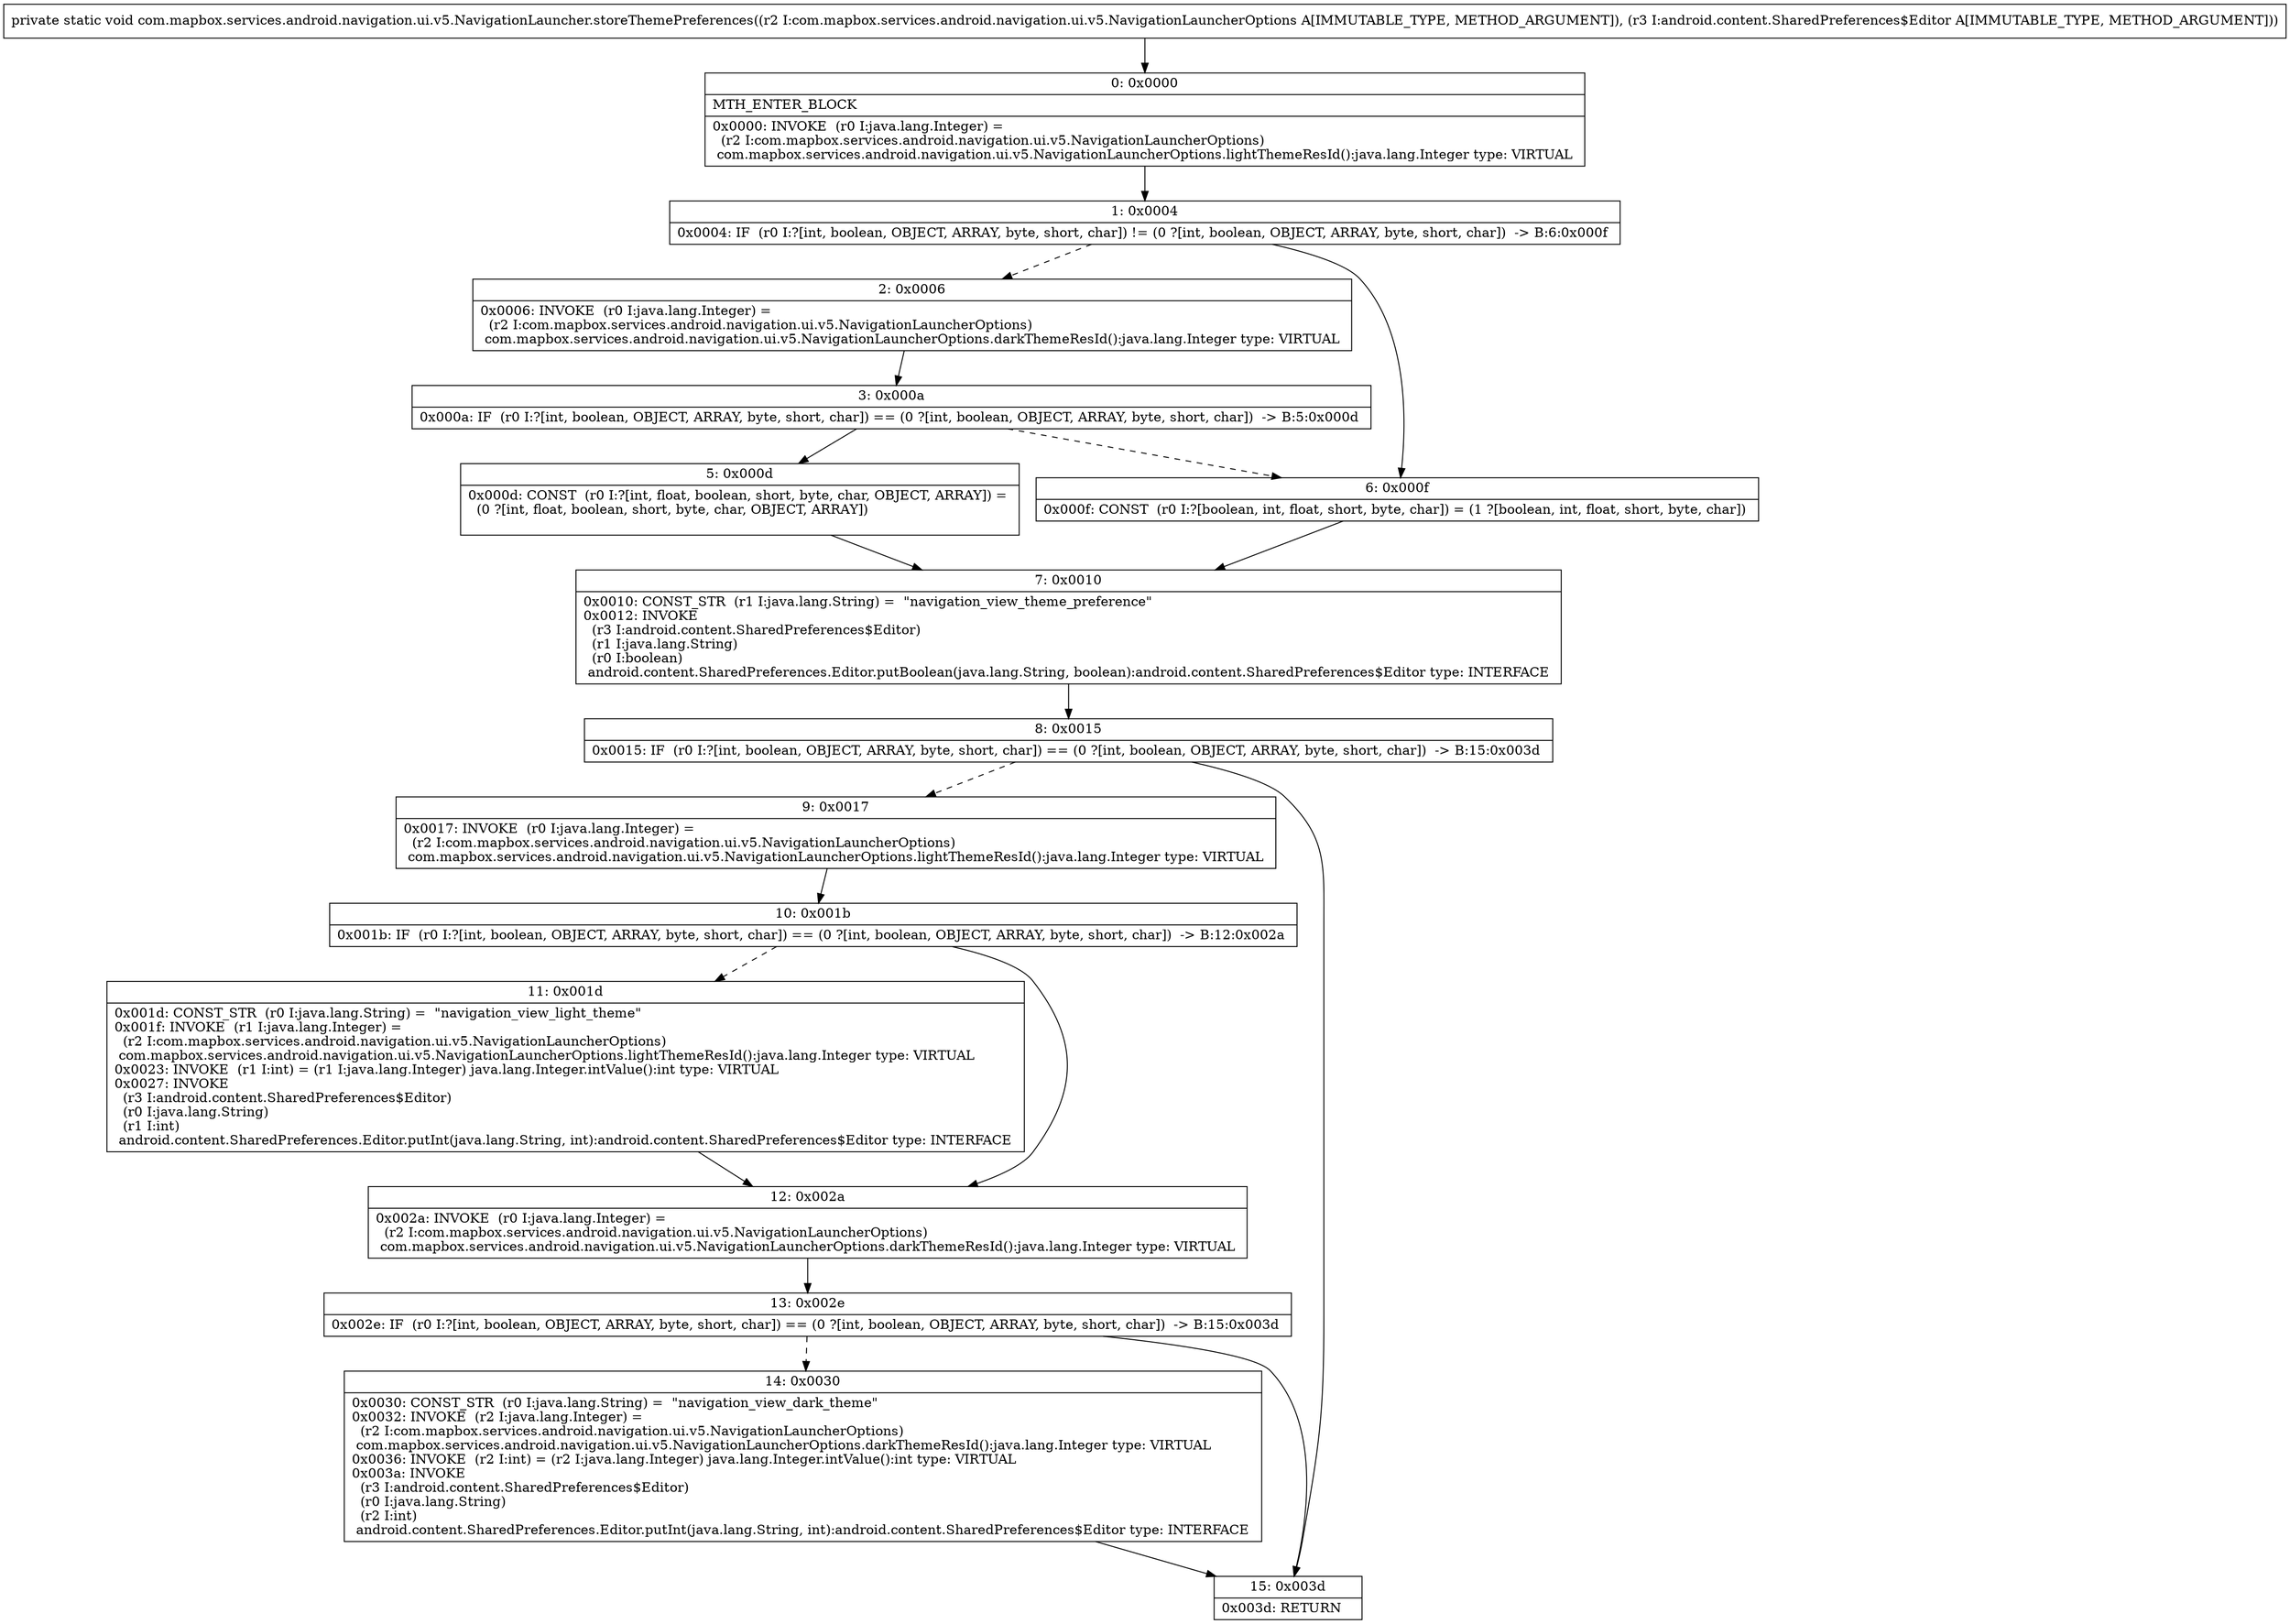 digraph "CFG forcom.mapbox.services.android.navigation.ui.v5.NavigationLauncher.storeThemePreferences(Lcom\/mapbox\/services\/android\/navigation\/ui\/v5\/NavigationLauncherOptions;Landroid\/content\/SharedPreferences$Editor;)V" {
Node_0 [shape=record,label="{0\:\ 0x0000|MTH_ENTER_BLOCK\l|0x0000: INVOKE  (r0 I:java.lang.Integer) = \l  (r2 I:com.mapbox.services.android.navigation.ui.v5.NavigationLauncherOptions)\l com.mapbox.services.android.navigation.ui.v5.NavigationLauncherOptions.lightThemeResId():java.lang.Integer type: VIRTUAL \l}"];
Node_1 [shape=record,label="{1\:\ 0x0004|0x0004: IF  (r0 I:?[int, boolean, OBJECT, ARRAY, byte, short, char]) != (0 ?[int, boolean, OBJECT, ARRAY, byte, short, char])  \-\> B:6:0x000f \l}"];
Node_2 [shape=record,label="{2\:\ 0x0006|0x0006: INVOKE  (r0 I:java.lang.Integer) = \l  (r2 I:com.mapbox.services.android.navigation.ui.v5.NavigationLauncherOptions)\l com.mapbox.services.android.navigation.ui.v5.NavigationLauncherOptions.darkThemeResId():java.lang.Integer type: VIRTUAL \l}"];
Node_3 [shape=record,label="{3\:\ 0x000a|0x000a: IF  (r0 I:?[int, boolean, OBJECT, ARRAY, byte, short, char]) == (0 ?[int, boolean, OBJECT, ARRAY, byte, short, char])  \-\> B:5:0x000d \l}"];
Node_5 [shape=record,label="{5\:\ 0x000d|0x000d: CONST  (r0 I:?[int, float, boolean, short, byte, char, OBJECT, ARRAY]) = \l  (0 ?[int, float, boolean, short, byte, char, OBJECT, ARRAY])\l \l}"];
Node_6 [shape=record,label="{6\:\ 0x000f|0x000f: CONST  (r0 I:?[boolean, int, float, short, byte, char]) = (1 ?[boolean, int, float, short, byte, char]) \l}"];
Node_7 [shape=record,label="{7\:\ 0x0010|0x0010: CONST_STR  (r1 I:java.lang.String) =  \"navigation_view_theme_preference\" \l0x0012: INVOKE  \l  (r3 I:android.content.SharedPreferences$Editor)\l  (r1 I:java.lang.String)\l  (r0 I:boolean)\l android.content.SharedPreferences.Editor.putBoolean(java.lang.String, boolean):android.content.SharedPreferences$Editor type: INTERFACE \l}"];
Node_8 [shape=record,label="{8\:\ 0x0015|0x0015: IF  (r0 I:?[int, boolean, OBJECT, ARRAY, byte, short, char]) == (0 ?[int, boolean, OBJECT, ARRAY, byte, short, char])  \-\> B:15:0x003d \l}"];
Node_9 [shape=record,label="{9\:\ 0x0017|0x0017: INVOKE  (r0 I:java.lang.Integer) = \l  (r2 I:com.mapbox.services.android.navigation.ui.v5.NavigationLauncherOptions)\l com.mapbox.services.android.navigation.ui.v5.NavigationLauncherOptions.lightThemeResId():java.lang.Integer type: VIRTUAL \l}"];
Node_10 [shape=record,label="{10\:\ 0x001b|0x001b: IF  (r0 I:?[int, boolean, OBJECT, ARRAY, byte, short, char]) == (0 ?[int, boolean, OBJECT, ARRAY, byte, short, char])  \-\> B:12:0x002a \l}"];
Node_11 [shape=record,label="{11\:\ 0x001d|0x001d: CONST_STR  (r0 I:java.lang.String) =  \"navigation_view_light_theme\" \l0x001f: INVOKE  (r1 I:java.lang.Integer) = \l  (r2 I:com.mapbox.services.android.navigation.ui.v5.NavigationLauncherOptions)\l com.mapbox.services.android.navigation.ui.v5.NavigationLauncherOptions.lightThemeResId():java.lang.Integer type: VIRTUAL \l0x0023: INVOKE  (r1 I:int) = (r1 I:java.lang.Integer) java.lang.Integer.intValue():int type: VIRTUAL \l0x0027: INVOKE  \l  (r3 I:android.content.SharedPreferences$Editor)\l  (r0 I:java.lang.String)\l  (r1 I:int)\l android.content.SharedPreferences.Editor.putInt(java.lang.String, int):android.content.SharedPreferences$Editor type: INTERFACE \l}"];
Node_12 [shape=record,label="{12\:\ 0x002a|0x002a: INVOKE  (r0 I:java.lang.Integer) = \l  (r2 I:com.mapbox.services.android.navigation.ui.v5.NavigationLauncherOptions)\l com.mapbox.services.android.navigation.ui.v5.NavigationLauncherOptions.darkThemeResId():java.lang.Integer type: VIRTUAL \l}"];
Node_13 [shape=record,label="{13\:\ 0x002e|0x002e: IF  (r0 I:?[int, boolean, OBJECT, ARRAY, byte, short, char]) == (0 ?[int, boolean, OBJECT, ARRAY, byte, short, char])  \-\> B:15:0x003d \l}"];
Node_14 [shape=record,label="{14\:\ 0x0030|0x0030: CONST_STR  (r0 I:java.lang.String) =  \"navigation_view_dark_theme\" \l0x0032: INVOKE  (r2 I:java.lang.Integer) = \l  (r2 I:com.mapbox.services.android.navigation.ui.v5.NavigationLauncherOptions)\l com.mapbox.services.android.navigation.ui.v5.NavigationLauncherOptions.darkThemeResId():java.lang.Integer type: VIRTUAL \l0x0036: INVOKE  (r2 I:int) = (r2 I:java.lang.Integer) java.lang.Integer.intValue():int type: VIRTUAL \l0x003a: INVOKE  \l  (r3 I:android.content.SharedPreferences$Editor)\l  (r0 I:java.lang.String)\l  (r2 I:int)\l android.content.SharedPreferences.Editor.putInt(java.lang.String, int):android.content.SharedPreferences$Editor type: INTERFACE \l}"];
Node_15 [shape=record,label="{15\:\ 0x003d|0x003d: RETURN   \l}"];
MethodNode[shape=record,label="{private static void com.mapbox.services.android.navigation.ui.v5.NavigationLauncher.storeThemePreferences((r2 I:com.mapbox.services.android.navigation.ui.v5.NavigationLauncherOptions A[IMMUTABLE_TYPE, METHOD_ARGUMENT]), (r3 I:android.content.SharedPreferences$Editor A[IMMUTABLE_TYPE, METHOD_ARGUMENT])) }"];
MethodNode -> Node_0;
Node_0 -> Node_1;
Node_1 -> Node_2[style=dashed];
Node_1 -> Node_6;
Node_2 -> Node_3;
Node_3 -> Node_5;
Node_3 -> Node_6[style=dashed];
Node_5 -> Node_7;
Node_6 -> Node_7;
Node_7 -> Node_8;
Node_8 -> Node_9[style=dashed];
Node_8 -> Node_15;
Node_9 -> Node_10;
Node_10 -> Node_11[style=dashed];
Node_10 -> Node_12;
Node_11 -> Node_12;
Node_12 -> Node_13;
Node_13 -> Node_14[style=dashed];
Node_13 -> Node_15;
Node_14 -> Node_15;
}

